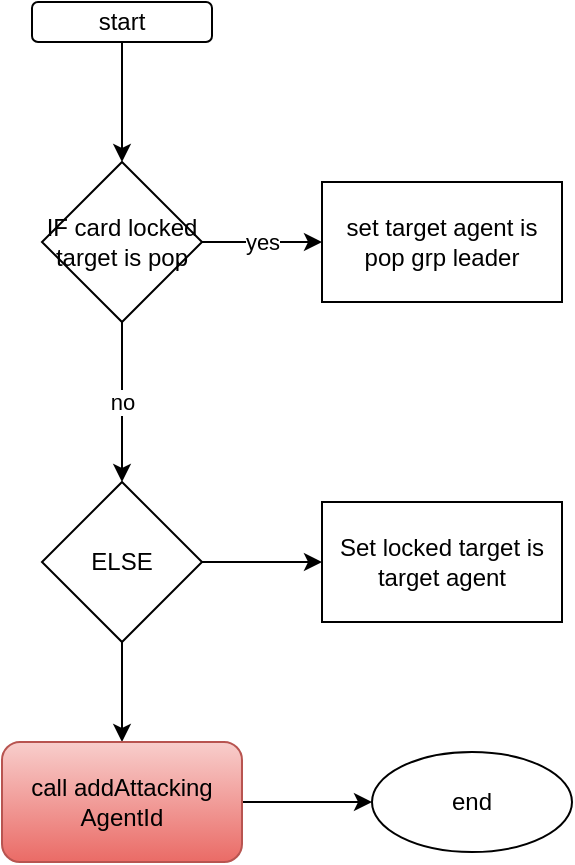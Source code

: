 <mxfile version="17.5.0" type="github">
  <diagram id="W2wBffWx5kK1FN6DKChL" name="Page-1">
    <mxGraphModel dx="1038" dy="579" grid="1" gridSize="10" guides="1" tooltips="1" connect="1" arrows="1" fold="1" page="1" pageScale="1" pageWidth="850" pageHeight="1100" math="0" shadow="0">
      <root>
        <mxCell id="0" />
        <mxCell id="1" parent="0" />
        <mxCell id="zprcCOdkAi9wyAECx-r7-3" value="" style="edgeStyle=orthogonalEdgeStyle;rounded=0;orthogonalLoop=1;jettySize=auto;html=1;" edge="1" parent="1" source="zprcCOdkAi9wyAECx-r7-1" target="zprcCOdkAi9wyAECx-r7-2">
          <mxGeometry relative="1" as="geometry" />
        </mxCell>
        <mxCell id="zprcCOdkAi9wyAECx-r7-1" value="start" style="rounded=1;whiteSpace=wrap;html=1;" vertex="1" parent="1">
          <mxGeometry x="80" y="30" width="90" height="20" as="geometry" />
        </mxCell>
        <mxCell id="zprcCOdkAi9wyAECx-r7-7" value="yes" style="edgeStyle=orthogonalEdgeStyle;rounded=0;orthogonalLoop=1;jettySize=auto;html=1;" edge="1" parent="1" source="zprcCOdkAi9wyAECx-r7-2" target="zprcCOdkAi9wyAECx-r7-6">
          <mxGeometry relative="1" as="geometry" />
        </mxCell>
        <mxCell id="zprcCOdkAi9wyAECx-r7-9" value="no" style="edgeStyle=orthogonalEdgeStyle;rounded=0;orthogonalLoop=1;jettySize=auto;html=1;" edge="1" parent="1" source="zprcCOdkAi9wyAECx-r7-2" target="zprcCOdkAi9wyAECx-r7-8">
          <mxGeometry relative="1" as="geometry" />
        </mxCell>
        <mxCell id="zprcCOdkAi9wyAECx-r7-2" value="IF card locked target is pop" style="rhombus;whiteSpace=wrap;html=1;" vertex="1" parent="1">
          <mxGeometry x="85" y="110" width="80" height="80" as="geometry" />
        </mxCell>
        <mxCell id="zprcCOdkAi9wyAECx-r7-6" value="set target agent is pop grp leader" style="whiteSpace=wrap;html=1;" vertex="1" parent="1">
          <mxGeometry x="225" y="120" width="120" height="60" as="geometry" />
        </mxCell>
        <mxCell id="zprcCOdkAi9wyAECx-r7-11" value="" style="edgeStyle=orthogonalEdgeStyle;rounded=0;orthogonalLoop=1;jettySize=auto;html=1;" edge="1" parent="1" source="zprcCOdkAi9wyAECx-r7-8" target="zprcCOdkAi9wyAECx-r7-10">
          <mxGeometry relative="1" as="geometry" />
        </mxCell>
        <mxCell id="zprcCOdkAi9wyAECx-r7-15" value="" style="edgeStyle=orthogonalEdgeStyle;rounded=0;orthogonalLoop=1;jettySize=auto;html=1;" edge="1" parent="1" source="zprcCOdkAi9wyAECx-r7-8" target="zprcCOdkAi9wyAECx-r7-14">
          <mxGeometry relative="1" as="geometry" />
        </mxCell>
        <mxCell id="zprcCOdkAi9wyAECx-r7-8" value="ELSE" style="rhombus;whiteSpace=wrap;html=1;" vertex="1" parent="1">
          <mxGeometry x="85" y="270" width="80" height="80" as="geometry" />
        </mxCell>
        <mxCell id="zprcCOdkAi9wyAECx-r7-10" value="Set locked target is target agent" style="whiteSpace=wrap;html=1;" vertex="1" parent="1">
          <mxGeometry x="225" y="280" width="120" height="60" as="geometry" />
        </mxCell>
        <mxCell id="zprcCOdkAi9wyAECx-r7-17" value="" style="edgeStyle=orthogonalEdgeStyle;rounded=0;orthogonalLoop=1;jettySize=auto;html=1;" edge="1" parent="1" source="zprcCOdkAi9wyAECx-r7-14" target="zprcCOdkAi9wyAECx-r7-16">
          <mxGeometry relative="1" as="geometry" />
        </mxCell>
        <mxCell id="zprcCOdkAi9wyAECx-r7-14" value="call&amp;nbsp;addAttacking&lt;br&gt;AgentId" style="rounded=1;whiteSpace=wrap;html=1;fillColor=#f8cecc;gradientColor=#ea6b66;strokeColor=#b85450;" vertex="1" parent="1">
          <mxGeometry x="65" y="400" width="120" height="60" as="geometry" />
        </mxCell>
        <mxCell id="zprcCOdkAi9wyAECx-r7-16" value="end" style="ellipse;whiteSpace=wrap;html=1;" vertex="1" parent="1">
          <mxGeometry x="250" y="405" width="100" height="50" as="geometry" />
        </mxCell>
      </root>
    </mxGraphModel>
  </diagram>
</mxfile>
